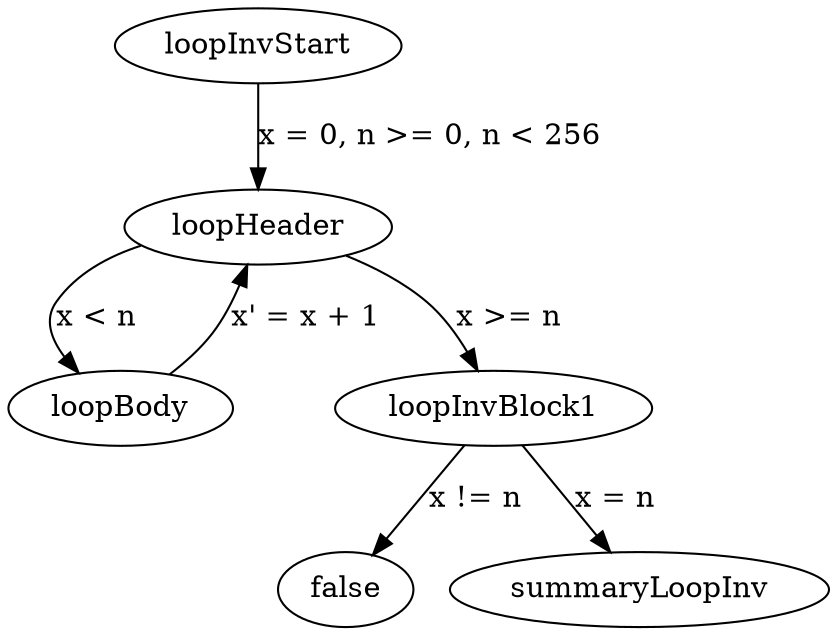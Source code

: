 digraph {
	loopInvStart -> loopHeader [ label="x = 0, n >= 0, n < 256" ]
	loopHeader -> loopBody [ label="x < n        " ]
	loopHeader -> loopInvBlock1 [ label = "x >= n" ]
	loopBody -> loopHeader [ label="x' = x + 1    " ]
	loopInvBlock1 -> false [ label="x != n" ]
	loopInvBlock1 -> summaryLoopInv [ label="x = n" ]
}


